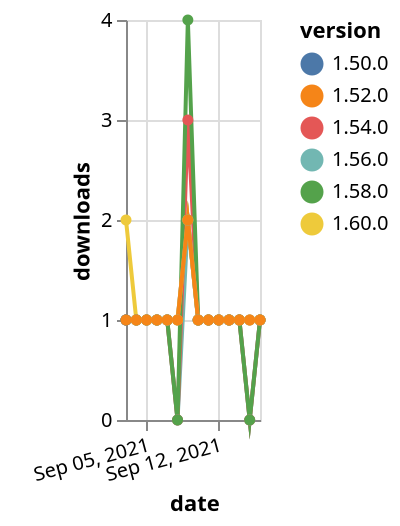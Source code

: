 {"$schema": "https://vega.github.io/schema/vega-lite/v5.json", "description": "A simple bar chart with embedded data.", "data": {"values": [{"date": "2021-09-03", "total": 145, "delta": 1, "version": "1.56.0"}, {"date": "2021-09-04", "total": 146, "delta": 1, "version": "1.56.0"}, {"date": "2021-09-05", "total": 147, "delta": 1, "version": "1.56.0"}, {"date": "2021-09-06", "total": 148, "delta": 1, "version": "1.56.0"}, {"date": "2021-09-07", "total": 149, "delta": 1, "version": "1.56.0"}, {"date": "2021-09-08", "total": 149, "delta": 0, "version": "1.56.0"}, {"date": "2021-09-09", "total": 151, "delta": 2, "version": "1.56.0"}, {"date": "2021-09-10", "total": 152, "delta": 1, "version": "1.56.0"}, {"date": "2021-09-11", "total": 153, "delta": 1, "version": "1.56.0"}, {"date": "2021-09-12", "total": 154, "delta": 1, "version": "1.56.0"}, {"date": "2021-09-13", "total": 155, "delta": 1, "version": "1.56.0"}, {"date": "2021-09-14", "total": 156, "delta": 1, "version": "1.56.0"}, {"date": "2021-09-15", "total": 156, "delta": 0, "version": "1.56.0"}, {"date": "2021-09-16", "total": 157, "delta": 1, "version": "1.56.0"}, {"date": "2021-09-03", "total": 179, "delta": 1, "version": "1.54.0"}, {"date": "2021-09-04", "total": 180, "delta": 1, "version": "1.54.0"}, {"date": "2021-09-05", "total": 181, "delta": 1, "version": "1.54.0"}, {"date": "2021-09-06", "total": 182, "delta": 1, "version": "1.54.0"}, {"date": "2021-09-07", "total": 183, "delta": 1, "version": "1.54.0"}, {"date": "2021-09-08", "total": 183, "delta": 0, "version": "1.54.0"}, {"date": "2021-09-09", "total": 186, "delta": 3, "version": "1.54.0"}, {"date": "2021-09-10", "total": 187, "delta": 1, "version": "1.54.0"}, {"date": "2021-09-11", "total": 188, "delta": 1, "version": "1.54.0"}, {"date": "2021-09-12", "total": 189, "delta": 1, "version": "1.54.0"}, {"date": "2021-09-13", "total": 190, "delta": 1, "version": "1.54.0"}, {"date": "2021-09-14", "total": 191, "delta": 1, "version": "1.54.0"}, {"date": "2021-09-15", "total": 191, "delta": 0, "version": "1.54.0"}, {"date": "2021-09-16", "total": 192, "delta": 1, "version": "1.54.0"}, {"date": "2021-09-03", "total": 182, "delta": 1, "version": "1.58.0"}, {"date": "2021-09-04", "total": 183, "delta": 1, "version": "1.58.0"}, {"date": "2021-09-05", "total": 184, "delta": 1, "version": "1.58.0"}, {"date": "2021-09-06", "total": 185, "delta": 1, "version": "1.58.0"}, {"date": "2021-09-07", "total": 186, "delta": 1, "version": "1.58.0"}, {"date": "2021-09-08", "total": 186, "delta": 0, "version": "1.58.0"}, {"date": "2021-09-09", "total": 190, "delta": 4, "version": "1.58.0"}, {"date": "2021-09-10", "total": 191, "delta": 1, "version": "1.58.0"}, {"date": "2021-09-11", "total": 192, "delta": 1, "version": "1.58.0"}, {"date": "2021-09-12", "total": 193, "delta": 1, "version": "1.58.0"}, {"date": "2021-09-13", "total": 194, "delta": 1, "version": "1.58.0"}, {"date": "2021-09-14", "total": 195, "delta": 1, "version": "1.58.0"}, {"date": "2021-09-15", "total": 195, "delta": 0, "version": "1.58.0"}, {"date": "2021-09-16", "total": 196, "delta": 1, "version": "1.58.0"}, {"date": "2021-09-03", "total": 239, "delta": 1, "version": "1.50.0"}, {"date": "2021-09-04", "total": 240, "delta": 1, "version": "1.50.0"}, {"date": "2021-09-05", "total": 241, "delta": 1, "version": "1.50.0"}, {"date": "2021-09-06", "total": 242, "delta": 1, "version": "1.50.0"}, {"date": "2021-09-07", "total": 243, "delta": 1, "version": "1.50.0"}, {"date": "2021-09-08", "total": 244, "delta": 1, "version": "1.50.0"}, {"date": "2021-09-09", "total": 246, "delta": 2, "version": "1.50.0"}, {"date": "2021-09-10", "total": 247, "delta": 1, "version": "1.50.0"}, {"date": "2021-09-11", "total": 248, "delta": 1, "version": "1.50.0"}, {"date": "2021-09-12", "total": 249, "delta": 1, "version": "1.50.0"}, {"date": "2021-09-13", "total": 250, "delta": 1, "version": "1.50.0"}, {"date": "2021-09-14", "total": 251, "delta": 1, "version": "1.50.0"}, {"date": "2021-09-15", "total": 252, "delta": 1, "version": "1.50.0"}, {"date": "2021-09-16", "total": 253, "delta": 1, "version": "1.50.0"}, {"date": "2021-09-03", "total": 119, "delta": 2, "version": "1.60.0"}, {"date": "2021-09-04", "total": 120, "delta": 1, "version": "1.60.0"}, {"date": "2021-09-05", "total": 121, "delta": 1, "version": "1.60.0"}, {"date": "2021-09-06", "total": 122, "delta": 1, "version": "1.60.0"}, {"date": "2021-09-07", "total": 123, "delta": 1, "version": "1.60.0"}, {"date": "2021-09-08", "total": 124, "delta": 1, "version": "1.60.0"}, {"date": "2021-09-09", "total": 126, "delta": 2, "version": "1.60.0"}, {"date": "2021-09-10", "total": 127, "delta": 1, "version": "1.60.0"}, {"date": "2021-09-11", "total": 128, "delta": 1, "version": "1.60.0"}, {"date": "2021-09-12", "total": 129, "delta": 1, "version": "1.60.0"}, {"date": "2021-09-13", "total": 130, "delta": 1, "version": "1.60.0"}, {"date": "2021-09-14", "total": 131, "delta": 1, "version": "1.60.0"}, {"date": "2021-09-15", "total": 132, "delta": 1, "version": "1.60.0"}, {"date": "2021-09-16", "total": 133, "delta": 1, "version": "1.60.0"}, {"date": "2021-09-03", "total": 188, "delta": 1, "version": "1.52.0"}, {"date": "2021-09-04", "total": 189, "delta": 1, "version": "1.52.0"}, {"date": "2021-09-05", "total": 190, "delta": 1, "version": "1.52.0"}, {"date": "2021-09-06", "total": 191, "delta": 1, "version": "1.52.0"}, {"date": "2021-09-07", "total": 192, "delta": 1, "version": "1.52.0"}, {"date": "2021-09-08", "total": 193, "delta": 1, "version": "1.52.0"}, {"date": "2021-09-09", "total": 195, "delta": 2, "version": "1.52.0"}, {"date": "2021-09-10", "total": 196, "delta": 1, "version": "1.52.0"}, {"date": "2021-09-11", "total": 197, "delta": 1, "version": "1.52.0"}, {"date": "2021-09-12", "total": 198, "delta": 1, "version": "1.52.0"}, {"date": "2021-09-13", "total": 199, "delta": 1, "version": "1.52.0"}, {"date": "2021-09-14", "total": 200, "delta": 1, "version": "1.52.0"}, {"date": "2021-09-15", "total": 201, "delta": 1, "version": "1.52.0"}, {"date": "2021-09-16", "total": 202, "delta": 1, "version": "1.52.0"}]}, "width": "container", "mark": {"type": "line", "point": {"filled": true}}, "encoding": {"x": {"field": "date", "type": "temporal", "timeUnit": "yearmonthdate", "title": "date", "axis": {"labelAngle": -15}}, "y": {"field": "delta", "type": "quantitative", "title": "downloads"}, "color": {"field": "version", "type": "nominal"}, "tooltip": {"field": "delta"}}}